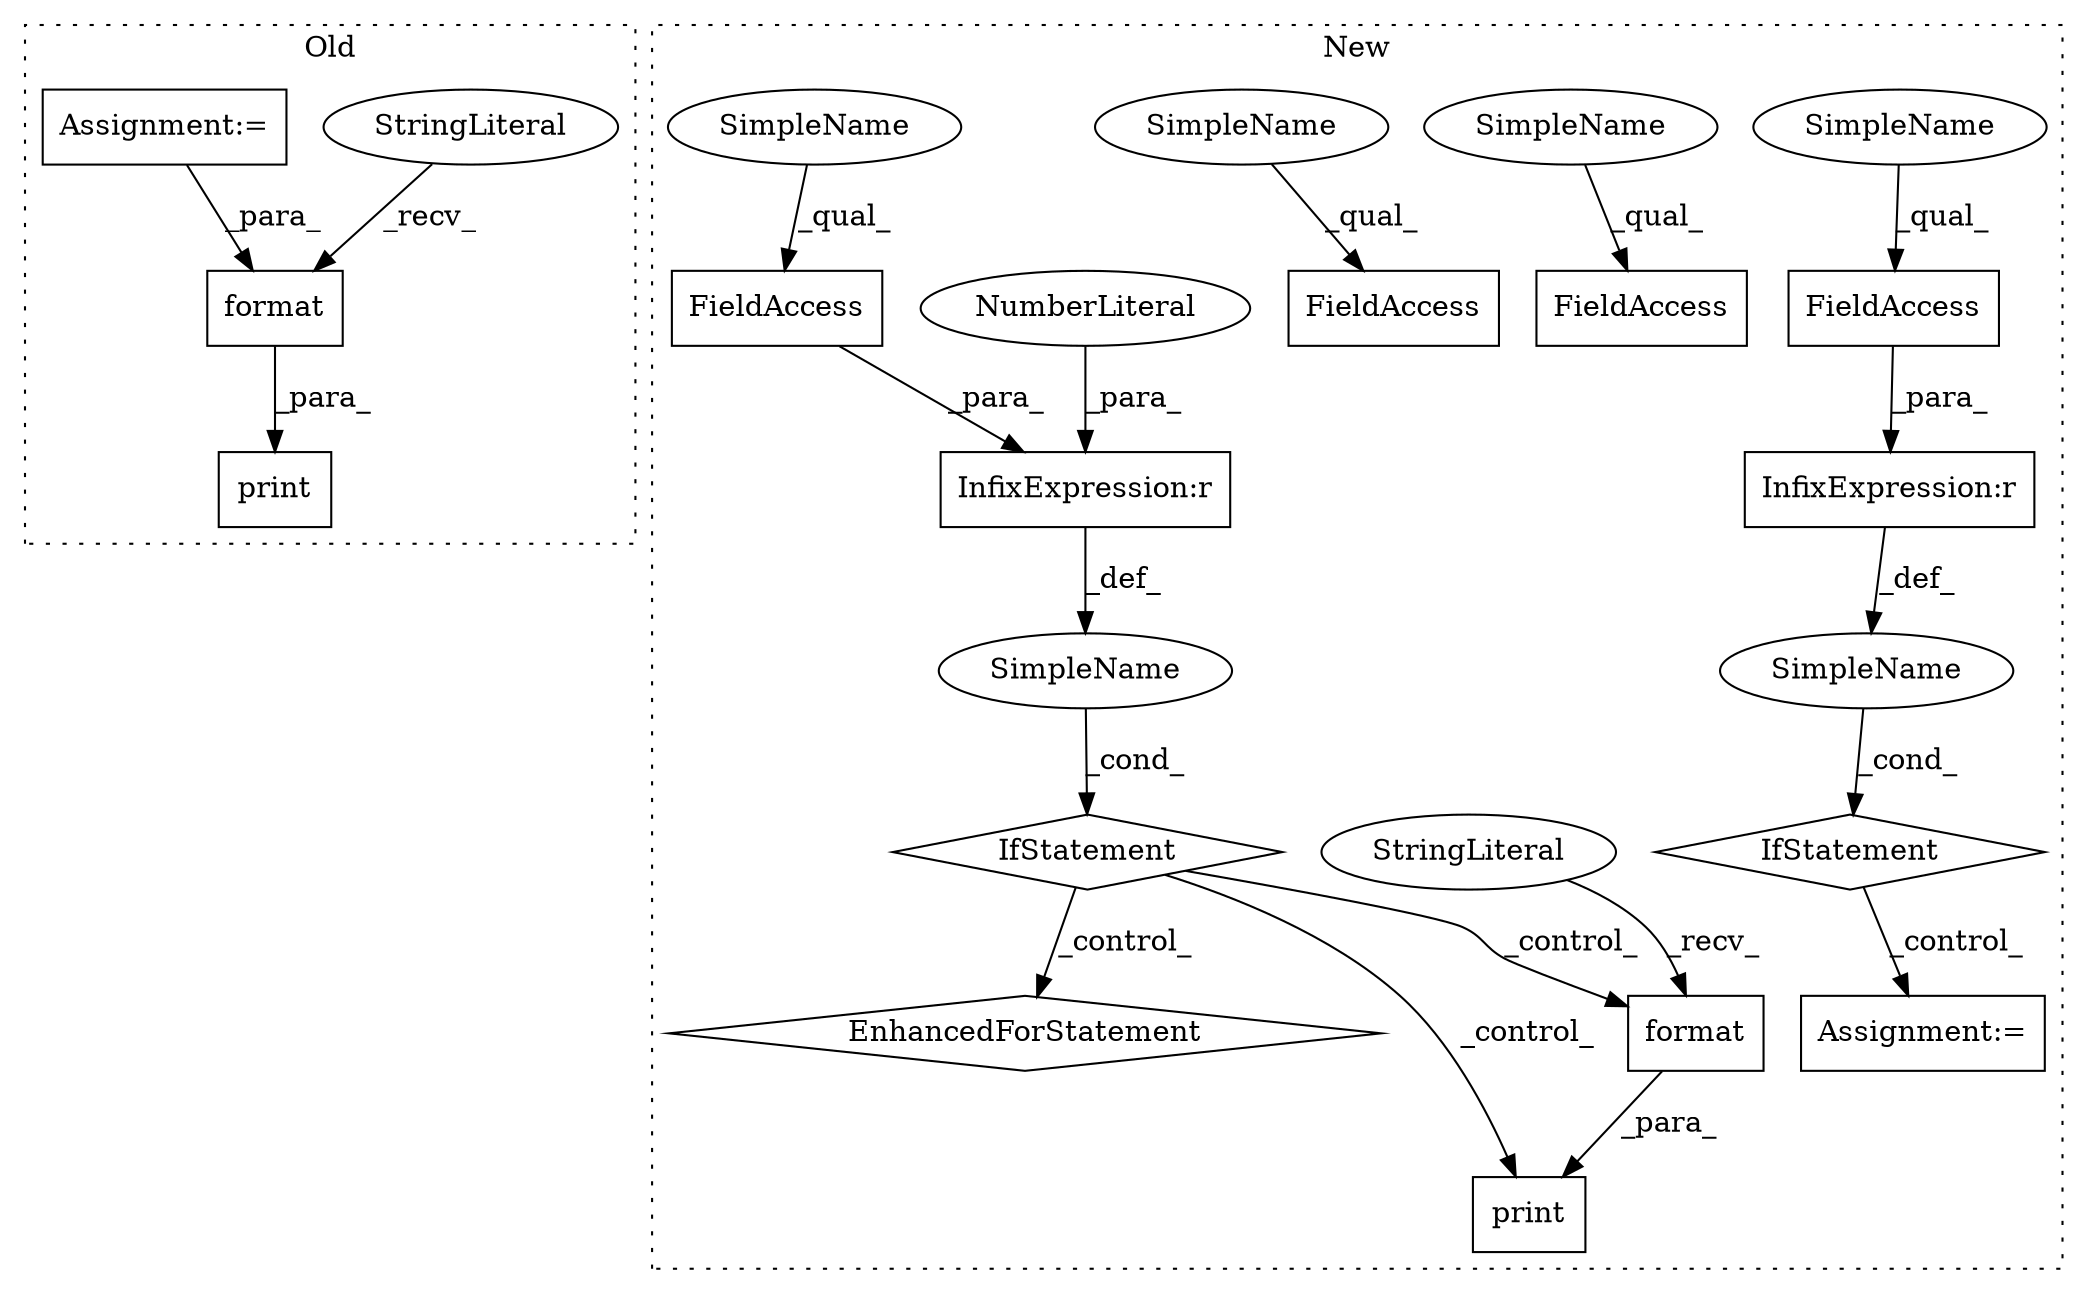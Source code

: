 digraph G {
subgraph cluster0 {
1 [label="format" a="32" s="6206,6342" l="7,1" shape="box"];
3 [label="StringLiteral" a="45" s="6184" l="21" shape="ellipse"];
4 [label="print" a="32" s="6178,6343" l="6,1" shape="box"];
7 [label="Assignment:=" a="7" s="6293" l="34" shape="box"];
label = "Old";
style="dotted";
}
subgraph cluster1 {
2 [label="print" a="32" s="7714,7813" l="6,1" shape="box"];
5 [label="format" a="32" s="7787,7812" l="7,1" shape="box"];
6 [label="StringLiteral" a="45" s="7720" l="66" shape="ellipse"];
8 [label="SimpleName" a="42" s="" l="" shape="ellipse"];
9 [label="IfStatement" a="25" s="7678,7704" l="4,2" shape="diamond"];
10 [label="InfixExpression:r" a="27" s="7700" l="3" shape="box"];
11 [label="NumberLiteral" a="34" s="7703" l="1" shape="ellipse"];
12 [label="EnhancedForStatement" a="70" s="7822,7916" l="57,2" shape="diamond"];
13 [label="FieldAccess" a="22" s="7682" l="18" shape="box"];
14 [label="FieldAccess" a="22" s="6968" l="18" shape="box"];
15 [label="InfixExpression:r" a="27" s="6986" l="3" shape="box"];
16 [label="FieldAccess" a="22" s="7082" l="17" shape="box"];
17 [label="FieldAccess" a="22" s="7066" l="15" shape="box"];
18 [label="IfStatement" a="25" s="6964,6990" l="4,2" shape="diamond"];
19 [label="SimpleName" a="42" s="" l="" shape="ellipse"];
20 [label="Assignment:=" a="7" s="7013" l="1" shape="box"];
21 [label="SimpleName" a="42" s="7082" l="4" shape="ellipse"];
22 [label="SimpleName" a="42" s="7066" l="4" shape="ellipse"];
23 [label="SimpleName" a="42" s="6968" l="4" shape="ellipse"];
24 [label="SimpleName" a="42" s="7682" l="4" shape="ellipse"];
label = "New";
style="dotted";
}
1 -> 4 [label="_para_"];
3 -> 1 [label="_recv_"];
5 -> 2 [label="_para_"];
6 -> 5 [label="_recv_"];
7 -> 1 [label="_para_"];
8 -> 9 [label="_cond_"];
9 -> 12 [label="_control_"];
9 -> 2 [label="_control_"];
9 -> 5 [label="_control_"];
10 -> 8 [label="_def_"];
11 -> 10 [label="_para_"];
13 -> 10 [label="_para_"];
14 -> 15 [label="_para_"];
15 -> 19 [label="_def_"];
18 -> 20 [label="_control_"];
19 -> 18 [label="_cond_"];
21 -> 16 [label="_qual_"];
22 -> 17 [label="_qual_"];
23 -> 14 [label="_qual_"];
24 -> 13 [label="_qual_"];
}